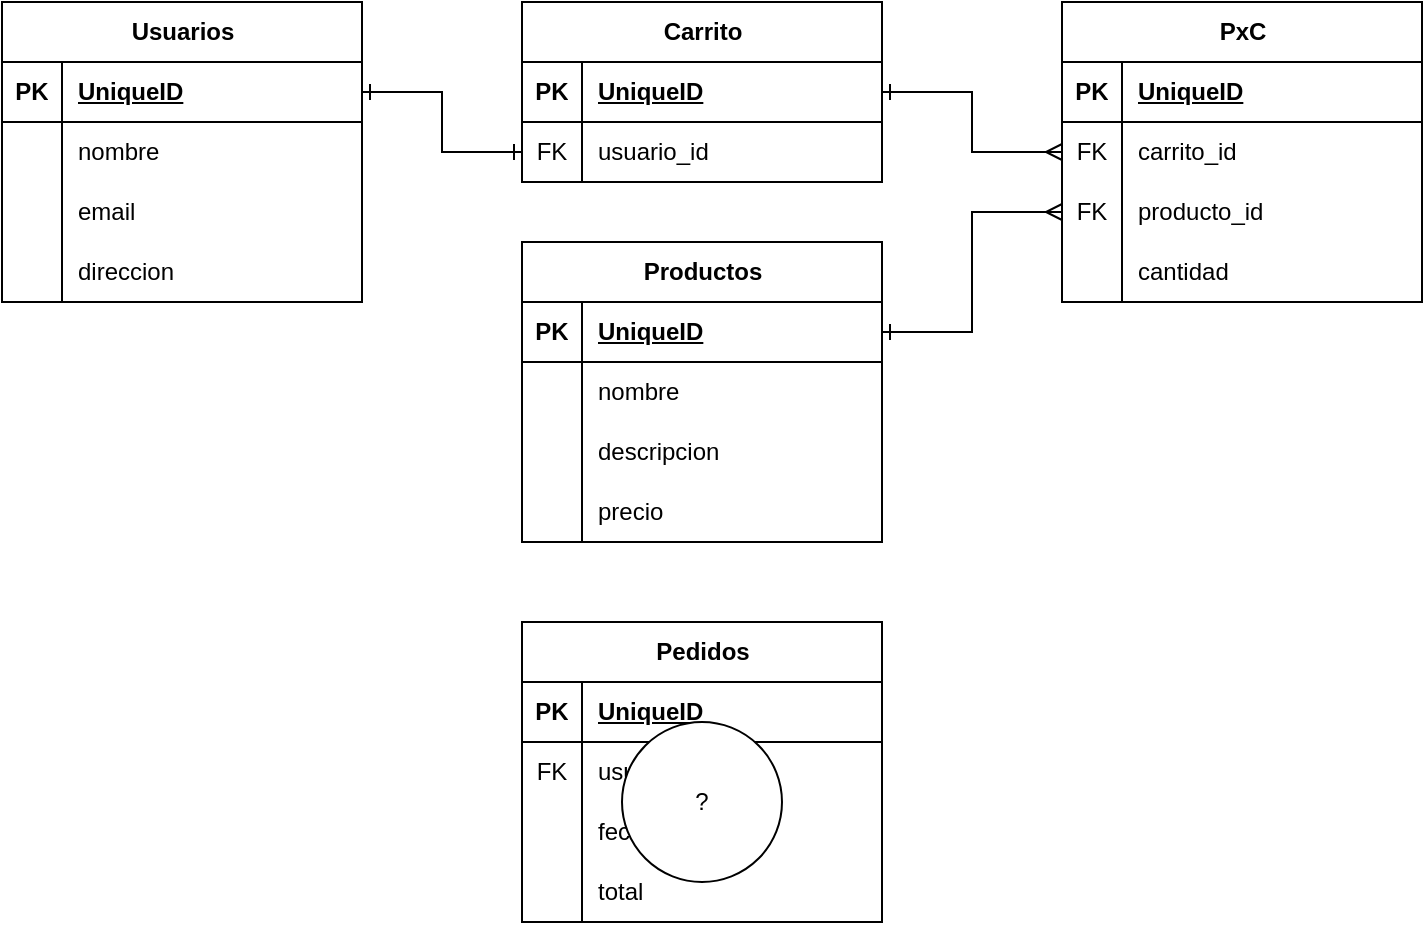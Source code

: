 <mxfile version="24.7.8">
  <diagram name="Página-1" id="_SrYRNlGfZbK410qfGbo">
    <mxGraphModel dx="1035" dy="553" grid="1" gridSize="10" guides="1" tooltips="1" connect="1" arrows="1" fold="1" page="1" pageScale="1" pageWidth="827" pageHeight="1169" math="0" shadow="0">
      <root>
        <mxCell id="0" />
        <mxCell id="1" parent="0" />
        <mxCell id="5CHp1Kb7mEwJt2NXtxpb-1" value="Usuarios" style="shape=table;startSize=30;container=1;collapsible=1;childLayout=tableLayout;fixedRows=1;rowLines=0;fontStyle=1;align=center;resizeLast=1;html=1;" vertex="1" parent="1">
          <mxGeometry x="170" y="50" width="180" height="150" as="geometry" />
        </mxCell>
        <mxCell id="5CHp1Kb7mEwJt2NXtxpb-2" value="" style="shape=tableRow;horizontal=0;startSize=0;swimlaneHead=0;swimlaneBody=0;fillColor=none;collapsible=0;dropTarget=0;points=[[0,0.5],[1,0.5]];portConstraint=eastwest;top=0;left=0;right=0;bottom=1;" vertex="1" parent="5CHp1Kb7mEwJt2NXtxpb-1">
          <mxGeometry y="30" width="180" height="30" as="geometry" />
        </mxCell>
        <mxCell id="5CHp1Kb7mEwJt2NXtxpb-3" value="PK" style="shape=partialRectangle;connectable=0;fillColor=none;top=0;left=0;bottom=0;right=0;fontStyle=1;overflow=hidden;whiteSpace=wrap;html=1;" vertex="1" parent="5CHp1Kb7mEwJt2NXtxpb-2">
          <mxGeometry width="30" height="30" as="geometry">
            <mxRectangle width="30" height="30" as="alternateBounds" />
          </mxGeometry>
        </mxCell>
        <mxCell id="5CHp1Kb7mEwJt2NXtxpb-4" value="UniqueID" style="shape=partialRectangle;connectable=0;fillColor=none;top=0;left=0;bottom=0;right=0;align=left;spacingLeft=6;fontStyle=5;overflow=hidden;whiteSpace=wrap;html=1;" vertex="1" parent="5CHp1Kb7mEwJt2NXtxpb-2">
          <mxGeometry x="30" width="150" height="30" as="geometry">
            <mxRectangle width="150" height="30" as="alternateBounds" />
          </mxGeometry>
        </mxCell>
        <mxCell id="5CHp1Kb7mEwJt2NXtxpb-5" value="" style="shape=tableRow;horizontal=0;startSize=0;swimlaneHead=0;swimlaneBody=0;fillColor=none;collapsible=0;dropTarget=0;points=[[0,0.5],[1,0.5]];portConstraint=eastwest;top=0;left=0;right=0;bottom=0;" vertex="1" parent="5CHp1Kb7mEwJt2NXtxpb-1">
          <mxGeometry y="60" width="180" height="30" as="geometry" />
        </mxCell>
        <mxCell id="5CHp1Kb7mEwJt2NXtxpb-6" value="" style="shape=partialRectangle;connectable=0;fillColor=none;top=0;left=0;bottom=0;right=0;editable=1;overflow=hidden;whiteSpace=wrap;html=1;" vertex="1" parent="5CHp1Kb7mEwJt2NXtxpb-5">
          <mxGeometry width="30" height="30" as="geometry">
            <mxRectangle width="30" height="30" as="alternateBounds" />
          </mxGeometry>
        </mxCell>
        <mxCell id="5CHp1Kb7mEwJt2NXtxpb-7" value="nombre" style="shape=partialRectangle;connectable=0;fillColor=none;top=0;left=0;bottom=0;right=0;align=left;spacingLeft=6;overflow=hidden;whiteSpace=wrap;html=1;" vertex="1" parent="5CHp1Kb7mEwJt2NXtxpb-5">
          <mxGeometry x="30" width="150" height="30" as="geometry">
            <mxRectangle width="150" height="30" as="alternateBounds" />
          </mxGeometry>
        </mxCell>
        <mxCell id="5CHp1Kb7mEwJt2NXtxpb-8" value="" style="shape=tableRow;horizontal=0;startSize=0;swimlaneHead=0;swimlaneBody=0;fillColor=none;collapsible=0;dropTarget=0;points=[[0,0.5],[1,0.5]];portConstraint=eastwest;top=0;left=0;right=0;bottom=0;" vertex="1" parent="5CHp1Kb7mEwJt2NXtxpb-1">
          <mxGeometry y="90" width="180" height="30" as="geometry" />
        </mxCell>
        <mxCell id="5CHp1Kb7mEwJt2NXtxpb-9" value="" style="shape=partialRectangle;connectable=0;fillColor=none;top=0;left=0;bottom=0;right=0;editable=1;overflow=hidden;whiteSpace=wrap;html=1;" vertex="1" parent="5CHp1Kb7mEwJt2NXtxpb-8">
          <mxGeometry width="30" height="30" as="geometry">
            <mxRectangle width="30" height="30" as="alternateBounds" />
          </mxGeometry>
        </mxCell>
        <mxCell id="5CHp1Kb7mEwJt2NXtxpb-10" value="email" style="shape=partialRectangle;connectable=0;fillColor=none;top=0;left=0;bottom=0;right=0;align=left;spacingLeft=6;overflow=hidden;whiteSpace=wrap;html=1;" vertex="1" parent="5CHp1Kb7mEwJt2NXtxpb-8">
          <mxGeometry x="30" width="150" height="30" as="geometry">
            <mxRectangle width="150" height="30" as="alternateBounds" />
          </mxGeometry>
        </mxCell>
        <mxCell id="5CHp1Kb7mEwJt2NXtxpb-11" value="" style="shape=tableRow;horizontal=0;startSize=0;swimlaneHead=0;swimlaneBody=0;fillColor=none;collapsible=0;dropTarget=0;points=[[0,0.5],[1,0.5]];portConstraint=eastwest;top=0;left=0;right=0;bottom=0;" vertex="1" parent="5CHp1Kb7mEwJt2NXtxpb-1">
          <mxGeometry y="120" width="180" height="30" as="geometry" />
        </mxCell>
        <mxCell id="5CHp1Kb7mEwJt2NXtxpb-12" value="" style="shape=partialRectangle;connectable=0;fillColor=none;top=0;left=0;bottom=0;right=0;editable=1;overflow=hidden;whiteSpace=wrap;html=1;" vertex="1" parent="5CHp1Kb7mEwJt2NXtxpb-11">
          <mxGeometry width="30" height="30" as="geometry">
            <mxRectangle width="30" height="30" as="alternateBounds" />
          </mxGeometry>
        </mxCell>
        <mxCell id="5CHp1Kb7mEwJt2NXtxpb-13" value="direccion" style="shape=partialRectangle;connectable=0;fillColor=none;top=0;left=0;bottom=0;right=0;align=left;spacingLeft=6;overflow=hidden;whiteSpace=wrap;html=1;" vertex="1" parent="5CHp1Kb7mEwJt2NXtxpb-11">
          <mxGeometry x="30" width="150" height="30" as="geometry">
            <mxRectangle width="150" height="30" as="alternateBounds" />
          </mxGeometry>
        </mxCell>
        <mxCell id="5CHp1Kb7mEwJt2NXtxpb-14" value="Carrito" style="shape=table;startSize=30;container=1;collapsible=1;childLayout=tableLayout;fixedRows=1;rowLines=0;fontStyle=1;align=center;resizeLast=1;html=1;" vertex="1" parent="1">
          <mxGeometry x="430" y="50" width="180" height="90" as="geometry" />
        </mxCell>
        <mxCell id="5CHp1Kb7mEwJt2NXtxpb-15" value="" style="shape=tableRow;horizontal=0;startSize=0;swimlaneHead=0;swimlaneBody=0;fillColor=none;collapsible=0;dropTarget=0;points=[[0,0.5],[1,0.5]];portConstraint=eastwest;top=0;left=0;right=0;bottom=1;" vertex="1" parent="5CHp1Kb7mEwJt2NXtxpb-14">
          <mxGeometry y="30" width="180" height="30" as="geometry" />
        </mxCell>
        <mxCell id="5CHp1Kb7mEwJt2NXtxpb-16" value="PK" style="shape=partialRectangle;connectable=0;fillColor=none;top=0;left=0;bottom=0;right=0;fontStyle=1;overflow=hidden;whiteSpace=wrap;html=1;" vertex="1" parent="5CHp1Kb7mEwJt2NXtxpb-15">
          <mxGeometry width="30" height="30" as="geometry">
            <mxRectangle width="30" height="30" as="alternateBounds" />
          </mxGeometry>
        </mxCell>
        <mxCell id="5CHp1Kb7mEwJt2NXtxpb-17" value="UniqueID" style="shape=partialRectangle;connectable=0;fillColor=none;top=0;left=0;bottom=0;right=0;align=left;spacingLeft=6;fontStyle=5;overflow=hidden;whiteSpace=wrap;html=1;" vertex="1" parent="5CHp1Kb7mEwJt2NXtxpb-15">
          <mxGeometry x="30" width="150" height="30" as="geometry">
            <mxRectangle width="150" height="30" as="alternateBounds" />
          </mxGeometry>
        </mxCell>
        <mxCell id="5CHp1Kb7mEwJt2NXtxpb-18" value="" style="shape=tableRow;horizontal=0;startSize=0;swimlaneHead=0;swimlaneBody=0;fillColor=none;collapsible=0;dropTarget=0;points=[[0,0.5],[1,0.5]];portConstraint=eastwest;top=0;left=0;right=0;bottom=0;" vertex="1" parent="5CHp1Kb7mEwJt2NXtxpb-14">
          <mxGeometry y="60" width="180" height="30" as="geometry" />
        </mxCell>
        <mxCell id="5CHp1Kb7mEwJt2NXtxpb-19" value="FK" style="shape=partialRectangle;connectable=0;fillColor=none;top=0;left=0;bottom=0;right=0;editable=1;overflow=hidden;whiteSpace=wrap;html=1;" vertex="1" parent="5CHp1Kb7mEwJt2NXtxpb-18">
          <mxGeometry width="30" height="30" as="geometry">
            <mxRectangle width="30" height="30" as="alternateBounds" />
          </mxGeometry>
        </mxCell>
        <mxCell id="5CHp1Kb7mEwJt2NXtxpb-20" value="usuario_id" style="shape=partialRectangle;connectable=0;fillColor=none;top=0;left=0;bottom=0;right=0;align=left;spacingLeft=6;overflow=hidden;whiteSpace=wrap;html=1;" vertex="1" parent="5CHp1Kb7mEwJt2NXtxpb-18">
          <mxGeometry x="30" width="150" height="30" as="geometry">
            <mxRectangle width="150" height="30" as="alternateBounds" />
          </mxGeometry>
        </mxCell>
        <mxCell id="5CHp1Kb7mEwJt2NXtxpb-27" value="Productos" style="shape=table;startSize=30;container=1;collapsible=1;childLayout=tableLayout;fixedRows=1;rowLines=0;fontStyle=1;align=center;resizeLast=1;html=1;" vertex="1" parent="1">
          <mxGeometry x="430" y="170" width="180" height="150" as="geometry" />
        </mxCell>
        <mxCell id="5CHp1Kb7mEwJt2NXtxpb-28" value="" style="shape=tableRow;horizontal=0;startSize=0;swimlaneHead=0;swimlaneBody=0;fillColor=none;collapsible=0;dropTarget=0;points=[[0,0.5],[1,0.5]];portConstraint=eastwest;top=0;left=0;right=0;bottom=1;" vertex="1" parent="5CHp1Kb7mEwJt2NXtxpb-27">
          <mxGeometry y="30" width="180" height="30" as="geometry" />
        </mxCell>
        <mxCell id="5CHp1Kb7mEwJt2NXtxpb-29" value="PK" style="shape=partialRectangle;connectable=0;fillColor=none;top=0;left=0;bottom=0;right=0;fontStyle=1;overflow=hidden;whiteSpace=wrap;html=1;" vertex="1" parent="5CHp1Kb7mEwJt2NXtxpb-28">
          <mxGeometry width="30" height="30" as="geometry">
            <mxRectangle width="30" height="30" as="alternateBounds" />
          </mxGeometry>
        </mxCell>
        <mxCell id="5CHp1Kb7mEwJt2NXtxpb-30" value="UniqueID" style="shape=partialRectangle;connectable=0;fillColor=none;top=0;left=0;bottom=0;right=0;align=left;spacingLeft=6;fontStyle=5;overflow=hidden;whiteSpace=wrap;html=1;" vertex="1" parent="5CHp1Kb7mEwJt2NXtxpb-28">
          <mxGeometry x="30" width="150" height="30" as="geometry">
            <mxRectangle width="150" height="30" as="alternateBounds" />
          </mxGeometry>
        </mxCell>
        <mxCell id="5CHp1Kb7mEwJt2NXtxpb-31" value="" style="shape=tableRow;horizontal=0;startSize=0;swimlaneHead=0;swimlaneBody=0;fillColor=none;collapsible=0;dropTarget=0;points=[[0,0.5],[1,0.5]];portConstraint=eastwest;top=0;left=0;right=0;bottom=0;" vertex="1" parent="5CHp1Kb7mEwJt2NXtxpb-27">
          <mxGeometry y="60" width="180" height="30" as="geometry" />
        </mxCell>
        <mxCell id="5CHp1Kb7mEwJt2NXtxpb-32" value="" style="shape=partialRectangle;connectable=0;fillColor=none;top=0;left=0;bottom=0;right=0;editable=1;overflow=hidden;whiteSpace=wrap;html=1;" vertex="1" parent="5CHp1Kb7mEwJt2NXtxpb-31">
          <mxGeometry width="30" height="30" as="geometry">
            <mxRectangle width="30" height="30" as="alternateBounds" />
          </mxGeometry>
        </mxCell>
        <mxCell id="5CHp1Kb7mEwJt2NXtxpb-33" value="nombre" style="shape=partialRectangle;connectable=0;fillColor=none;top=0;left=0;bottom=0;right=0;align=left;spacingLeft=6;overflow=hidden;whiteSpace=wrap;html=1;" vertex="1" parent="5CHp1Kb7mEwJt2NXtxpb-31">
          <mxGeometry x="30" width="150" height="30" as="geometry">
            <mxRectangle width="150" height="30" as="alternateBounds" />
          </mxGeometry>
        </mxCell>
        <mxCell id="5CHp1Kb7mEwJt2NXtxpb-34" value="" style="shape=tableRow;horizontal=0;startSize=0;swimlaneHead=0;swimlaneBody=0;fillColor=none;collapsible=0;dropTarget=0;points=[[0,0.5],[1,0.5]];portConstraint=eastwest;top=0;left=0;right=0;bottom=0;" vertex="1" parent="5CHp1Kb7mEwJt2NXtxpb-27">
          <mxGeometry y="90" width="180" height="30" as="geometry" />
        </mxCell>
        <mxCell id="5CHp1Kb7mEwJt2NXtxpb-35" value="" style="shape=partialRectangle;connectable=0;fillColor=none;top=0;left=0;bottom=0;right=0;editable=1;overflow=hidden;whiteSpace=wrap;html=1;" vertex="1" parent="5CHp1Kb7mEwJt2NXtxpb-34">
          <mxGeometry width="30" height="30" as="geometry">
            <mxRectangle width="30" height="30" as="alternateBounds" />
          </mxGeometry>
        </mxCell>
        <mxCell id="5CHp1Kb7mEwJt2NXtxpb-36" value="descripcion" style="shape=partialRectangle;connectable=0;fillColor=none;top=0;left=0;bottom=0;right=0;align=left;spacingLeft=6;overflow=hidden;whiteSpace=wrap;html=1;" vertex="1" parent="5CHp1Kb7mEwJt2NXtxpb-34">
          <mxGeometry x="30" width="150" height="30" as="geometry">
            <mxRectangle width="150" height="30" as="alternateBounds" />
          </mxGeometry>
        </mxCell>
        <mxCell id="5CHp1Kb7mEwJt2NXtxpb-37" value="" style="shape=tableRow;horizontal=0;startSize=0;swimlaneHead=0;swimlaneBody=0;fillColor=none;collapsible=0;dropTarget=0;points=[[0,0.5],[1,0.5]];portConstraint=eastwest;top=0;left=0;right=0;bottom=0;" vertex="1" parent="5CHp1Kb7mEwJt2NXtxpb-27">
          <mxGeometry y="120" width="180" height="30" as="geometry" />
        </mxCell>
        <mxCell id="5CHp1Kb7mEwJt2NXtxpb-38" value="" style="shape=partialRectangle;connectable=0;fillColor=none;top=0;left=0;bottom=0;right=0;editable=1;overflow=hidden;whiteSpace=wrap;html=1;" vertex="1" parent="5CHp1Kb7mEwJt2NXtxpb-37">
          <mxGeometry width="30" height="30" as="geometry">
            <mxRectangle width="30" height="30" as="alternateBounds" />
          </mxGeometry>
        </mxCell>
        <mxCell id="5CHp1Kb7mEwJt2NXtxpb-39" value="precio" style="shape=partialRectangle;connectable=0;fillColor=none;top=0;left=0;bottom=0;right=0;align=left;spacingLeft=6;overflow=hidden;whiteSpace=wrap;html=1;" vertex="1" parent="5CHp1Kb7mEwJt2NXtxpb-37">
          <mxGeometry x="30" width="150" height="30" as="geometry">
            <mxRectangle width="150" height="30" as="alternateBounds" />
          </mxGeometry>
        </mxCell>
        <mxCell id="5CHp1Kb7mEwJt2NXtxpb-40" value="Pedidos" style="shape=table;startSize=30;container=1;collapsible=1;childLayout=tableLayout;fixedRows=1;rowLines=0;fontStyle=1;align=center;resizeLast=1;html=1;" vertex="1" parent="1">
          <mxGeometry x="430" y="360" width="180" height="150" as="geometry" />
        </mxCell>
        <mxCell id="5CHp1Kb7mEwJt2NXtxpb-41" value="" style="shape=tableRow;horizontal=0;startSize=0;swimlaneHead=0;swimlaneBody=0;fillColor=none;collapsible=0;dropTarget=0;points=[[0,0.5],[1,0.5]];portConstraint=eastwest;top=0;left=0;right=0;bottom=1;" vertex="1" parent="5CHp1Kb7mEwJt2NXtxpb-40">
          <mxGeometry y="30" width="180" height="30" as="geometry" />
        </mxCell>
        <mxCell id="5CHp1Kb7mEwJt2NXtxpb-42" value="PK" style="shape=partialRectangle;connectable=0;fillColor=none;top=0;left=0;bottom=0;right=0;fontStyle=1;overflow=hidden;whiteSpace=wrap;html=1;" vertex="1" parent="5CHp1Kb7mEwJt2NXtxpb-41">
          <mxGeometry width="30" height="30" as="geometry">
            <mxRectangle width="30" height="30" as="alternateBounds" />
          </mxGeometry>
        </mxCell>
        <mxCell id="5CHp1Kb7mEwJt2NXtxpb-43" value="UniqueID" style="shape=partialRectangle;connectable=0;fillColor=none;top=0;left=0;bottom=0;right=0;align=left;spacingLeft=6;fontStyle=5;overflow=hidden;whiteSpace=wrap;html=1;" vertex="1" parent="5CHp1Kb7mEwJt2NXtxpb-41">
          <mxGeometry x="30" width="150" height="30" as="geometry">
            <mxRectangle width="150" height="30" as="alternateBounds" />
          </mxGeometry>
        </mxCell>
        <mxCell id="5CHp1Kb7mEwJt2NXtxpb-44" value="" style="shape=tableRow;horizontal=0;startSize=0;swimlaneHead=0;swimlaneBody=0;fillColor=none;collapsible=0;dropTarget=0;points=[[0,0.5],[1,0.5]];portConstraint=eastwest;top=0;left=0;right=0;bottom=0;" vertex="1" parent="5CHp1Kb7mEwJt2NXtxpb-40">
          <mxGeometry y="60" width="180" height="30" as="geometry" />
        </mxCell>
        <mxCell id="5CHp1Kb7mEwJt2NXtxpb-45" value="FK" style="shape=partialRectangle;connectable=0;fillColor=none;top=0;left=0;bottom=0;right=0;editable=1;overflow=hidden;whiteSpace=wrap;html=1;" vertex="1" parent="5CHp1Kb7mEwJt2NXtxpb-44">
          <mxGeometry width="30" height="30" as="geometry">
            <mxRectangle width="30" height="30" as="alternateBounds" />
          </mxGeometry>
        </mxCell>
        <mxCell id="5CHp1Kb7mEwJt2NXtxpb-46" value="usuario_id" style="shape=partialRectangle;connectable=0;fillColor=none;top=0;left=0;bottom=0;right=0;align=left;spacingLeft=6;overflow=hidden;whiteSpace=wrap;html=1;" vertex="1" parent="5CHp1Kb7mEwJt2NXtxpb-44">
          <mxGeometry x="30" width="150" height="30" as="geometry">
            <mxRectangle width="150" height="30" as="alternateBounds" />
          </mxGeometry>
        </mxCell>
        <mxCell id="5CHp1Kb7mEwJt2NXtxpb-47" value="" style="shape=tableRow;horizontal=0;startSize=0;swimlaneHead=0;swimlaneBody=0;fillColor=none;collapsible=0;dropTarget=0;points=[[0,0.5],[1,0.5]];portConstraint=eastwest;top=0;left=0;right=0;bottom=0;" vertex="1" parent="5CHp1Kb7mEwJt2NXtxpb-40">
          <mxGeometry y="90" width="180" height="30" as="geometry" />
        </mxCell>
        <mxCell id="5CHp1Kb7mEwJt2NXtxpb-48" value="" style="shape=partialRectangle;connectable=0;fillColor=none;top=0;left=0;bottom=0;right=0;editable=1;overflow=hidden;whiteSpace=wrap;html=1;" vertex="1" parent="5CHp1Kb7mEwJt2NXtxpb-47">
          <mxGeometry width="30" height="30" as="geometry">
            <mxRectangle width="30" height="30" as="alternateBounds" />
          </mxGeometry>
        </mxCell>
        <mxCell id="5CHp1Kb7mEwJt2NXtxpb-49" value="fecha" style="shape=partialRectangle;connectable=0;fillColor=none;top=0;left=0;bottom=0;right=0;align=left;spacingLeft=6;overflow=hidden;whiteSpace=wrap;html=1;" vertex="1" parent="5CHp1Kb7mEwJt2NXtxpb-47">
          <mxGeometry x="30" width="150" height="30" as="geometry">
            <mxRectangle width="150" height="30" as="alternateBounds" />
          </mxGeometry>
        </mxCell>
        <mxCell id="5CHp1Kb7mEwJt2NXtxpb-72" value="" style="shape=tableRow;horizontal=0;startSize=0;swimlaneHead=0;swimlaneBody=0;fillColor=none;collapsible=0;dropTarget=0;points=[[0,0.5],[1,0.5]];portConstraint=eastwest;top=0;left=0;right=0;bottom=0;" vertex="1" parent="5CHp1Kb7mEwJt2NXtxpb-40">
          <mxGeometry y="120" width="180" height="30" as="geometry" />
        </mxCell>
        <mxCell id="5CHp1Kb7mEwJt2NXtxpb-73" value="" style="shape=partialRectangle;connectable=0;fillColor=none;top=0;left=0;bottom=0;right=0;editable=1;overflow=hidden;whiteSpace=wrap;html=1;" vertex="1" parent="5CHp1Kb7mEwJt2NXtxpb-72">
          <mxGeometry width="30" height="30" as="geometry">
            <mxRectangle width="30" height="30" as="alternateBounds" />
          </mxGeometry>
        </mxCell>
        <mxCell id="5CHp1Kb7mEwJt2NXtxpb-74" value="total" style="shape=partialRectangle;connectable=0;fillColor=none;top=0;left=0;bottom=0;right=0;align=left;spacingLeft=6;overflow=hidden;whiteSpace=wrap;html=1;" vertex="1" parent="5CHp1Kb7mEwJt2NXtxpb-72">
          <mxGeometry x="30" width="150" height="30" as="geometry">
            <mxRectangle width="150" height="30" as="alternateBounds" />
          </mxGeometry>
        </mxCell>
        <mxCell id="5CHp1Kb7mEwJt2NXtxpb-53" value="PxC" style="shape=table;startSize=30;container=1;collapsible=1;childLayout=tableLayout;fixedRows=1;rowLines=0;fontStyle=1;align=center;resizeLast=1;html=1;" vertex="1" parent="1">
          <mxGeometry x="700" y="50" width="180" height="150" as="geometry" />
        </mxCell>
        <mxCell id="5CHp1Kb7mEwJt2NXtxpb-54" value="" style="shape=tableRow;horizontal=0;startSize=0;swimlaneHead=0;swimlaneBody=0;fillColor=none;collapsible=0;dropTarget=0;points=[[0,0.5],[1,0.5]];portConstraint=eastwest;top=0;left=0;right=0;bottom=1;" vertex="1" parent="5CHp1Kb7mEwJt2NXtxpb-53">
          <mxGeometry y="30" width="180" height="30" as="geometry" />
        </mxCell>
        <mxCell id="5CHp1Kb7mEwJt2NXtxpb-55" value="PK" style="shape=partialRectangle;connectable=0;fillColor=none;top=0;left=0;bottom=0;right=0;fontStyle=1;overflow=hidden;whiteSpace=wrap;html=1;" vertex="1" parent="5CHp1Kb7mEwJt2NXtxpb-54">
          <mxGeometry width="30" height="30" as="geometry">
            <mxRectangle width="30" height="30" as="alternateBounds" />
          </mxGeometry>
        </mxCell>
        <mxCell id="5CHp1Kb7mEwJt2NXtxpb-56" value="UniqueID" style="shape=partialRectangle;connectable=0;fillColor=none;top=0;left=0;bottom=0;right=0;align=left;spacingLeft=6;fontStyle=5;overflow=hidden;whiteSpace=wrap;html=1;" vertex="1" parent="5CHp1Kb7mEwJt2NXtxpb-54">
          <mxGeometry x="30" width="150" height="30" as="geometry">
            <mxRectangle width="150" height="30" as="alternateBounds" />
          </mxGeometry>
        </mxCell>
        <mxCell id="5CHp1Kb7mEwJt2NXtxpb-57" value="" style="shape=tableRow;horizontal=0;startSize=0;swimlaneHead=0;swimlaneBody=0;fillColor=none;collapsible=0;dropTarget=0;points=[[0,0.5],[1,0.5]];portConstraint=eastwest;top=0;left=0;right=0;bottom=0;" vertex="1" parent="5CHp1Kb7mEwJt2NXtxpb-53">
          <mxGeometry y="60" width="180" height="30" as="geometry" />
        </mxCell>
        <mxCell id="5CHp1Kb7mEwJt2NXtxpb-58" value="FK" style="shape=partialRectangle;connectable=0;fillColor=none;top=0;left=0;bottom=0;right=0;editable=1;overflow=hidden;whiteSpace=wrap;html=1;" vertex="1" parent="5CHp1Kb7mEwJt2NXtxpb-57">
          <mxGeometry width="30" height="30" as="geometry">
            <mxRectangle width="30" height="30" as="alternateBounds" />
          </mxGeometry>
        </mxCell>
        <mxCell id="5CHp1Kb7mEwJt2NXtxpb-59" value="carrito_id" style="shape=partialRectangle;connectable=0;fillColor=none;top=0;left=0;bottom=0;right=0;align=left;spacingLeft=6;overflow=hidden;whiteSpace=wrap;html=1;" vertex="1" parent="5CHp1Kb7mEwJt2NXtxpb-57">
          <mxGeometry x="30" width="150" height="30" as="geometry">
            <mxRectangle width="150" height="30" as="alternateBounds" />
          </mxGeometry>
        </mxCell>
        <mxCell id="5CHp1Kb7mEwJt2NXtxpb-60" value="" style="shape=tableRow;horizontal=0;startSize=0;swimlaneHead=0;swimlaneBody=0;fillColor=none;collapsible=0;dropTarget=0;points=[[0,0.5],[1,0.5]];portConstraint=eastwest;top=0;left=0;right=0;bottom=0;" vertex="1" parent="5CHp1Kb7mEwJt2NXtxpb-53">
          <mxGeometry y="90" width="180" height="30" as="geometry" />
        </mxCell>
        <mxCell id="5CHp1Kb7mEwJt2NXtxpb-61" value="FK" style="shape=partialRectangle;connectable=0;fillColor=none;top=0;left=0;bottom=0;right=0;editable=1;overflow=hidden;whiteSpace=wrap;html=1;" vertex="1" parent="5CHp1Kb7mEwJt2NXtxpb-60">
          <mxGeometry width="30" height="30" as="geometry">
            <mxRectangle width="30" height="30" as="alternateBounds" />
          </mxGeometry>
        </mxCell>
        <mxCell id="5CHp1Kb7mEwJt2NXtxpb-62" value="producto_id" style="shape=partialRectangle;connectable=0;fillColor=none;top=0;left=0;bottom=0;right=0;align=left;spacingLeft=6;overflow=hidden;whiteSpace=wrap;html=1;" vertex="1" parent="5CHp1Kb7mEwJt2NXtxpb-60">
          <mxGeometry x="30" width="150" height="30" as="geometry">
            <mxRectangle width="150" height="30" as="alternateBounds" />
          </mxGeometry>
        </mxCell>
        <mxCell id="5CHp1Kb7mEwJt2NXtxpb-63" value="" style="shape=tableRow;horizontal=0;startSize=0;swimlaneHead=0;swimlaneBody=0;fillColor=none;collapsible=0;dropTarget=0;points=[[0,0.5],[1,0.5]];portConstraint=eastwest;top=0;left=0;right=0;bottom=0;" vertex="1" parent="5CHp1Kb7mEwJt2NXtxpb-53">
          <mxGeometry y="120" width="180" height="30" as="geometry" />
        </mxCell>
        <mxCell id="5CHp1Kb7mEwJt2NXtxpb-64" value="" style="shape=partialRectangle;connectable=0;fillColor=none;top=0;left=0;bottom=0;right=0;editable=1;overflow=hidden;whiteSpace=wrap;html=1;" vertex="1" parent="5CHp1Kb7mEwJt2NXtxpb-63">
          <mxGeometry width="30" height="30" as="geometry">
            <mxRectangle width="30" height="30" as="alternateBounds" />
          </mxGeometry>
        </mxCell>
        <mxCell id="5CHp1Kb7mEwJt2NXtxpb-65" value="cantidad" style="shape=partialRectangle;connectable=0;fillColor=none;top=0;left=0;bottom=0;right=0;align=left;spacingLeft=6;overflow=hidden;whiteSpace=wrap;html=1;" vertex="1" parent="5CHp1Kb7mEwJt2NXtxpb-63">
          <mxGeometry x="30" width="150" height="30" as="geometry">
            <mxRectangle width="150" height="30" as="alternateBounds" />
          </mxGeometry>
        </mxCell>
        <mxCell id="5CHp1Kb7mEwJt2NXtxpb-75" value="?" style="ellipse;whiteSpace=wrap;html=1;aspect=fixed;" vertex="1" parent="1">
          <mxGeometry x="480" y="410" width="80" height="80" as="geometry" />
        </mxCell>
        <mxCell id="5CHp1Kb7mEwJt2NXtxpb-78" style="edgeStyle=orthogonalEdgeStyle;rounded=0;orthogonalLoop=1;jettySize=auto;html=1;exitX=1;exitY=0.5;exitDx=0;exitDy=0;entryX=0;entryY=0.5;entryDx=0;entryDy=0;endArrow=ERone;endFill=0;startArrow=ERone;startFill=0;" edge="1" parent="1" source="5CHp1Kb7mEwJt2NXtxpb-2" target="5CHp1Kb7mEwJt2NXtxpb-18">
          <mxGeometry relative="1" as="geometry" />
        </mxCell>
        <mxCell id="5CHp1Kb7mEwJt2NXtxpb-79" style="edgeStyle=orthogonalEdgeStyle;rounded=0;orthogonalLoop=1;jettySize=auto;html=1;exitX=1;exitY=0.5;exitDx=0;exitDy=0;entryX=0;entryY=0.5;entryDx=0;entryDy=0;startArrow=ERone;startFill=0;endArrow=ERmany;endFill=0;" edge="1" parent="1" source="5CHp1Kb7mEwJt2NXtxpb-15" target="5CHp1Kb7mEwJt2NXtxpb-57">
          <mxGeometry relative="1" as="geometry" />
        </mxCell>
        <mxCell id="5CHp1Kb7mEwJt2NXtxpb-80" style="edgeStyle=orthogonalEdgeStyle;rounded=0;orthogonalLoop=1;jettySize=auto;html=1;exitX=1;exitY=0.5;exitDx=0;exitDy=0;entryX=0;entryY=0.5;entryDx=0;entryDy=0;startArrow=ERone;startFill=0;endArrow=ERmany;endFill=0;" edge="1" parent="1" source="5CHp1Kb7mEwJt2NXtxpb-28" target="5CHp1Kb7mEwJt2NXtxpb-60">
          <mxGeometry relative="1" as="geometry" />
        </mxCell>
      </root>
    </mxGraphModel>
  </diagram>
</mxfile>
